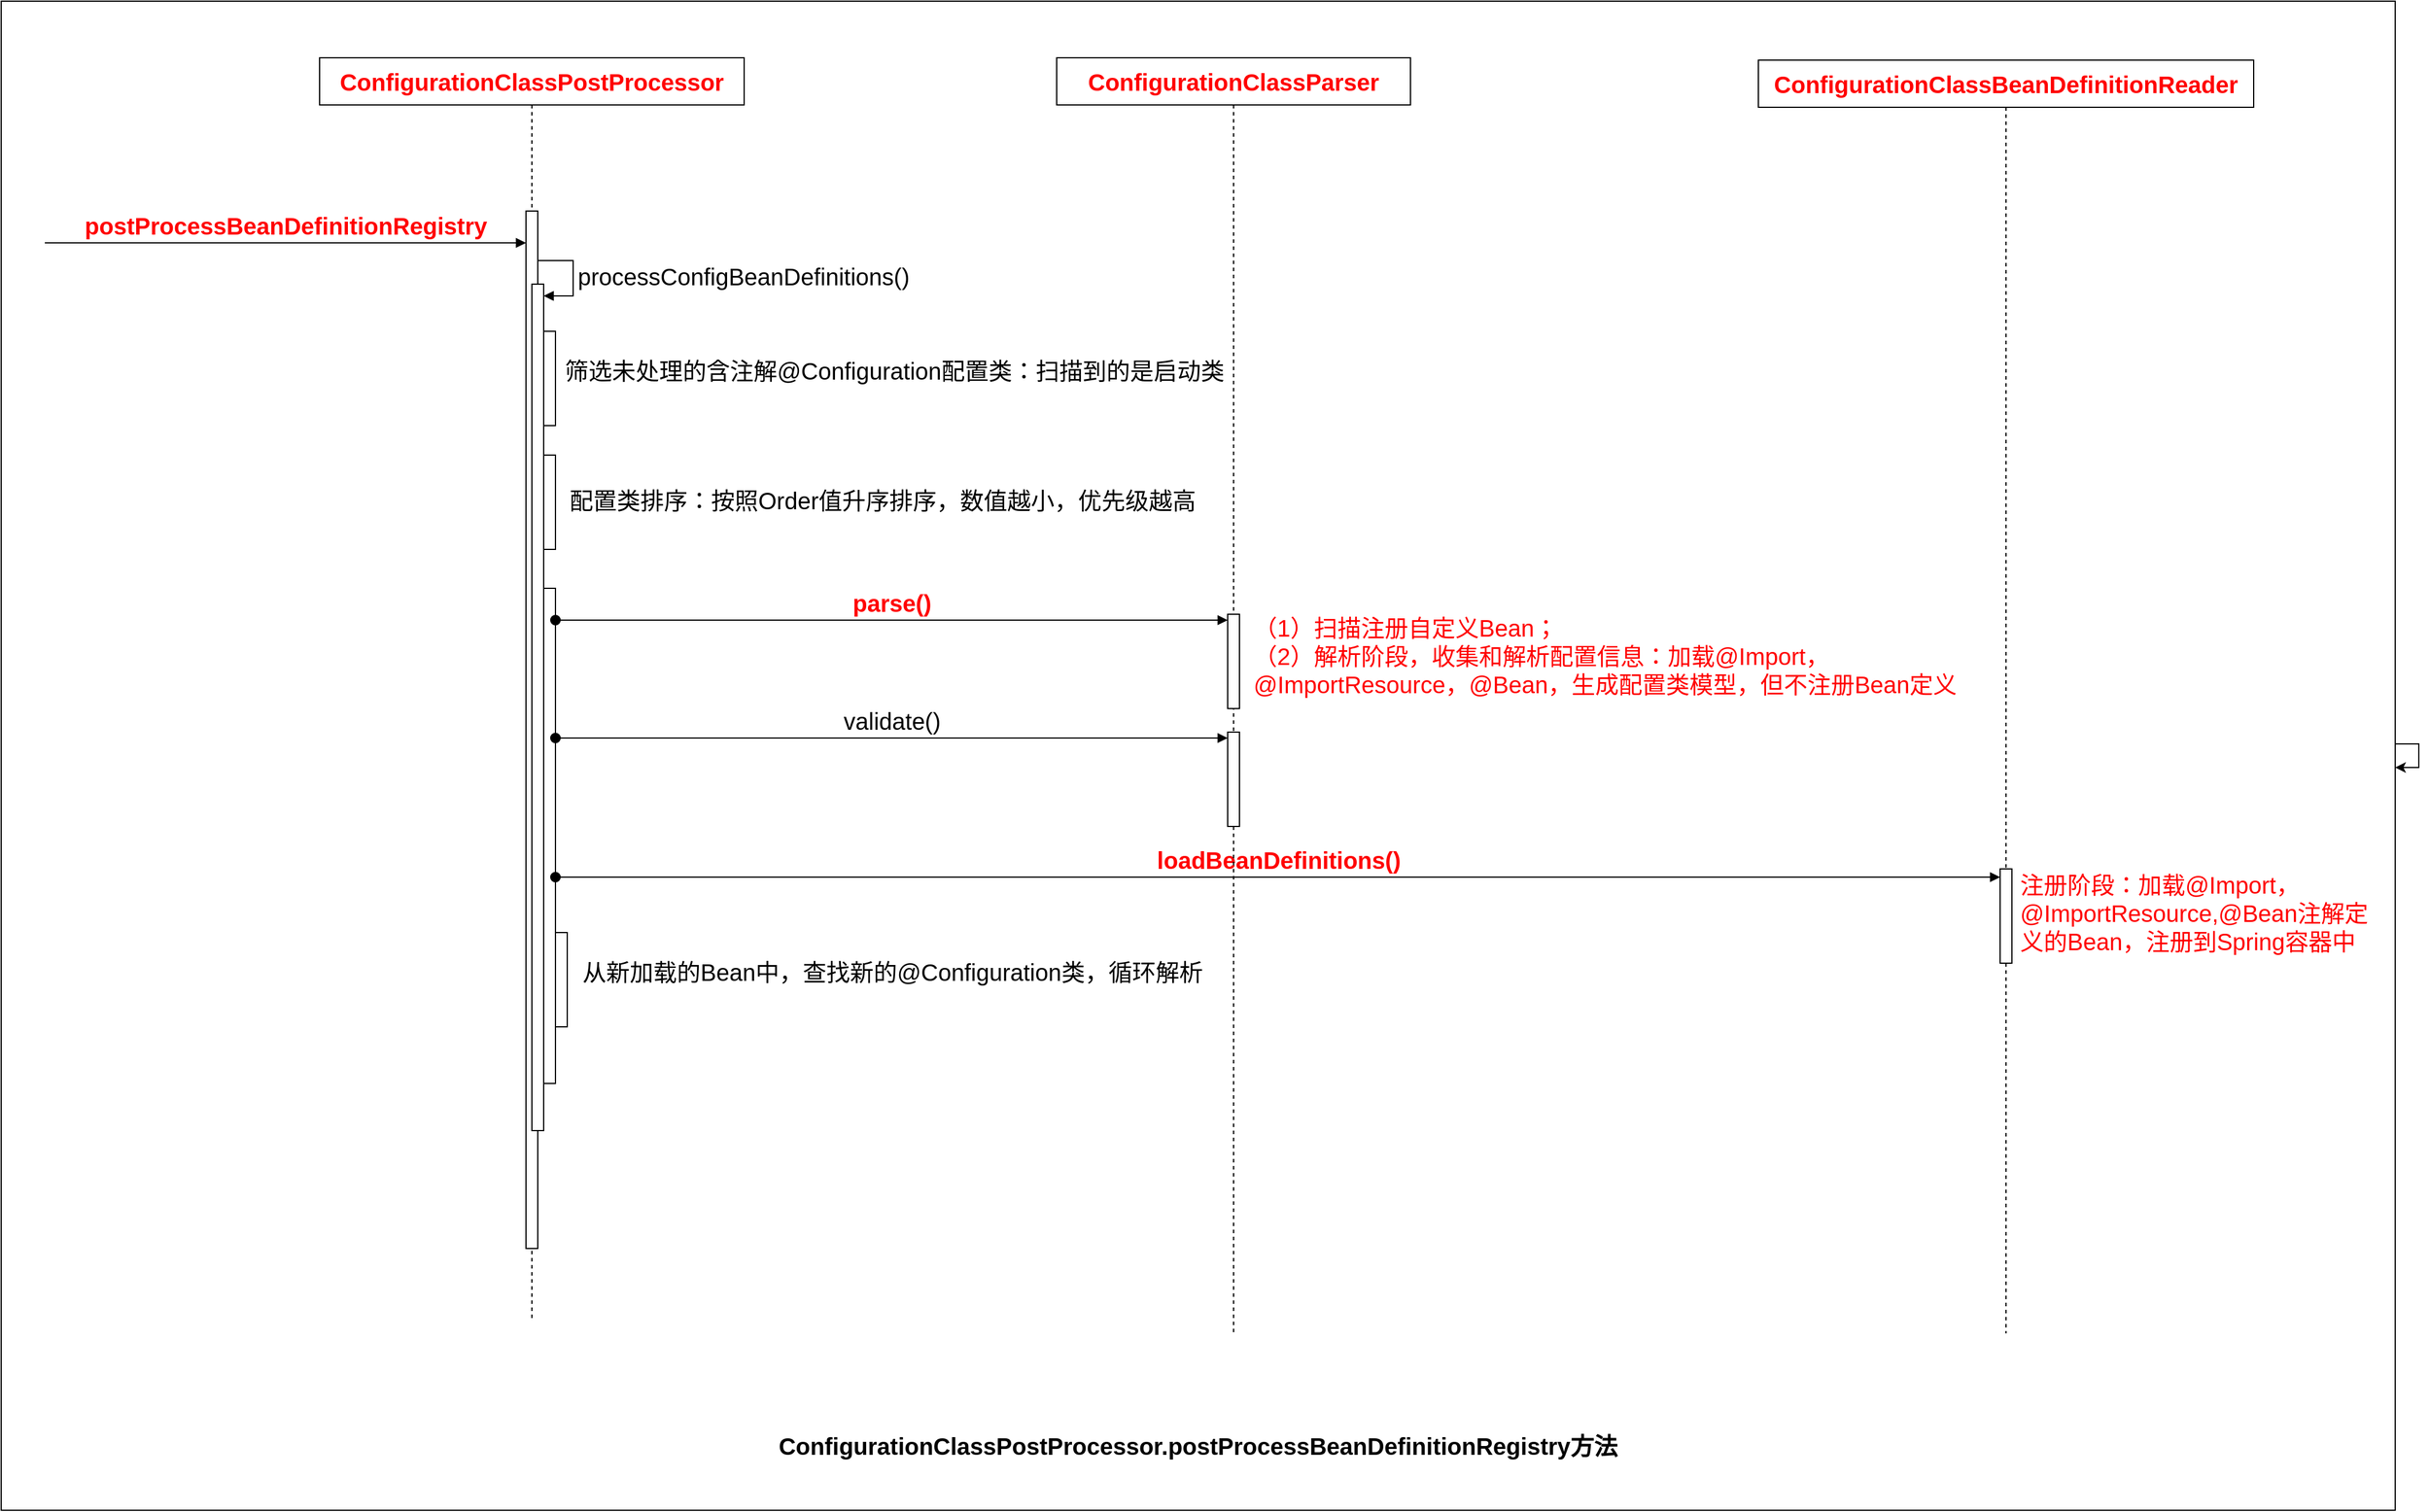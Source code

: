 <mxfile version="28.2.5">
  <diagram name="第 1 页" id="A2wYnKDMZFF023bxGnZ8">
    <mxGraphModel dx="1319" dy="788" grid="1" gridSize="10" guides="1" tooltips="1" connect="1" arrows="1" fold="1" page="1" pageScale="1" pageWidth="827" pageHeight="1169" background="none" math="0" shadow="0">
      <root>
        <mxCell id="0" />
        <mxCell id="1" parent="0" />
        <mxCell id="8HlDPOHAcPrSxFD7tWNl-6" value="" style="rounded=0;whiteSpace=wrap;html=1;fontSize=20;" parent="1" vertex="1">
          <mxGeometry y="160" width="2030" height="1280" as="geometry" />
        </mxCell>
        <mxCell id="-QrxRBGIXTvyxB3OS5xk-1" value="&lt;span style=&quot;&quot;&gt;&lt;b&gt;ConfigurationClassPostProcessor&lt;/b&gt;&lt;/span&gt;" style="shape=umlLifeline;whiteSpace=wrap;html=1;container=1;dropTarget=0;collapsible=0;recursiveResize=0;outlineConnect=0;portConstraint=eastwest;newEdgeStyle={&quot;curved&quot;:0,&quot;rounded&quot;:0};fontSize=20;fontStyle=0;points=[[0,0,0,0,5],[0,1,0,0,-5],[1,0,0,0,5],[1,1,0,0,-5]];perimeter=rectanglePerimeter;targetShapes=umlLifeline;participant=label;fontColor=#FF0000;" parent="1" vertex="1">
          <mxGeometry x="270" y="208" width="360" height="1072" as="geometry" />
        </mxCell>
        <mxCell id="-QrxRBGIXTvyxB3OS5xk-2" value="" style="html=1;points=[[0,0,0,0,5],[0,1,0,0,-5],[1,0,0,0,5],[1,1,0,0,-5]];perimeter=orthogonalPerimeter;outlineConnect=0;targetShapes=umlLifeline;portConstraint=eastwest;newEdgeStyle={&quot;curved&quot;:0,&quot;rounded&quot;:0};fontSize=20;" parent="-QrxRBGIXTvyxB3OS5xk-1" vertex="1">
          <mxGeometry x="175" y="130" width="10" height="880" as="geometry" />
        </mxCell>
        <mxCell id="-eeheK5-7ZrguBqARGBb-1" value="" style="html=1;points=[[0,0,0,0,5],[0,1,0,0,-5],[1,0,0,0,5],[1,1,0,0,-5]];perimeter=orthogonalPerimeter;outlineConnect=0;targetShapes=umlLifeline;portConstraint=eastwest;newEdgeStyle={&quot;curved&quot;:0,&quot;rounded&quot;:0};" parent="-QrxRBGIXTvyxB3OS5xk-1" vertex="1">
          <mxGeometry x="180" y="192" width="10" height="718" as="geometry" />
        </mxCell>
        <mxCell id="-eeheK5-7ZrguBqARGBb-2" value="processConfigBeanDefinitions()" style="html=1;align=left;spacingLeft=2;endArrow=block;rounded=0;edgeStyle=orthogonalEdgeStyle;curved=0;rounded=0;fontSize=20;" parent="-QrxRBGIXTvyxB3OS5xk-1" target="-eeheK5-7ZrguBqARGBb-1" edge="1">
          <mxGeometry relative="1" as="geometry">
            <mxPoint x="185" y="172" as="sourcePoint" />
            <Array as="points">
              <mxPoint x="215" y="202" />
            </Array>
          </mxGeometry>
        </mxCell>
        <mxCell id="-eeheK5-7ZrguBqARGBb-3" value="" style="html=1;points=[[0,0,0,0,5],[0,1,0,0,-5],[1,0,0,0,5],[1,1,0,0,-5]];perimeter=orthogonalPerimeter;outlineConnect=0;targetShapes=umlLifeline;portConstraint=eastwest;newEdgeStyle={&quot;curved&quot;:0,&quot;rounded&quot;:0};" parent="-QrxRBGIXTvyxB3OS5xk-1" vertex="1">
          <mxGeometry x="190" y="232" width="10" height="80" as="geometry" />
        </mxCell>
        <mxCell id="-eeheK5-7ZrguBqARGBb-6" value="" style="html=1;points=[[0,0,0,0,5],[0,1,0,0,-5],[1,0,0,0,5],[1,1,0,0,-5]];perimeter=orthogonalPerimeter;outlineConnect=0;targetShapes=umlLifeline;portConstraint=eastwest;newEdgeStyle={&quot;curved&quot;:0,&quot;rounded&quot;:0};" parent="-QrxRBGIXTvyxB3OS5xk-1" vertex="1">
          <mxGeometry x="190" y="337" width="10" height="80" as="geometry" />
        </mxCell>
        <mxCell id="-eeheK5-7ZrguBqARGBb-17" value="" style="html=1;points=[[0,0,0,0,5],[0,1,0,0,-5],[1,0,0,0,5],[1,1,0,0,-5]];perimeter=orthogonalPerimeter;outlineConnect=0;targetShapes=umlLifeline;portConstraint=eastwest;newEdgeStyle={&quot;curved&quot;:0,&quot;rounded&quot;:0};" parent="-QrxRBGIXTvyxB3OS5xk-1" vertex="1">
          <mxGeometry x="190" y="450" width="10" height="420" as="geometry" />
        </mxCell>
        <mxCell id="-eeheK5-7ZrguBqARGBb-16" value="&lt;b&gt;&lt;font style=&quot;color: rgb(255, 0, 0);&quot;&gt;loadBeanDefinitions()&lt;/font&gt;&lt;/b&gt;" style="html=1;verticalAlign=bottom;startArrow=oval;endArrow=block;startSize=8;curved=0;rounded=0;entryX=0;entryY=0;entryDx=0;entryDy=5;fontSize=20;" parent="-QrxRBGIXTvyxB3OS5xk-1" source="-eeheK5-7ZrguBqARGBb-17" edge="1">
          <mxGeometry relative="1" as="geometry">
            <mxPoint x="310" y="695" as="sourcePoint" />
            <mxPoint x="1425.0" y="695.0" as="targetPoint" />
          </mxGeometry>
        </mxCell>
        <mxCell id="-eeheK5-7ZrguBqARGBb-18" value="" style="html=1;points=[[0,0,0,0,5],[0,1,0,0,-5],[1,0,0,0,5],[1,1,0,0,-5]];perimeter=orthogonalPerimeter;outlineConnect=0;targetShapes=umlLifeline;portConstraint=eastwest;newEdgeStyle={&quot;curved&quot;:0,&quot;rounded&quot;:0};" parent="-QrxRBGIXTvyxB3OS5xk-1" vertex="1">
          <mxGeometry x="200" y="742" width="10" height="80" as="geometry" />
        </mxCell>
        <mxCell id="-QrxRBGIXTvyxB3OS5xk-56" value="&lt;span style=&quot;&quot;&gt;postProcessBeanDefinitionRegistry&lt;/span&gt;" style="html=1;verticalAlign=bottom;endArrow=block;curved=0;rounded=0;fontSize=20;fontStyle=1;fontColor=#FF0000;" parent="1" target="-QrxRBGIXTvyxB3OS5xk-2" edge="1">
          <mxGeometry x="-0.002" relative="1" as="geometry">
            <mxPoint x="37" y="365" as="sourcePoint" />
            <mxPoint x="325" y="365" as="targetPoint" />
            <mxPoint as="offset" />
          </mxGeometry>
        </mxCell>
        <mxCell id="-QrxRBGIXTvyxB3OS5xk-58" value="&lt;font style=&quot;color: rgb(0, 0, 0);&quot;&gt;&lt;b&gt;ConfigurationClassPostProcessor&lt;/b&gt;.&lt;span style=&quot;text-wrap-mode: nowrap; background-color: rgb(255, 255, 255);&quot;&gt;postProcessBeanDefinitionRegistry&lt;/span&gt;&lt;span style=&quot;background-color: transparent;&quot;&gt;方法&lt;/span&gt;&lt;/font&gt;" style="text;html=1;whiteSpace=wrap;strokeColor=none;fillColor=none;align=center;verticalAlign=middle;rounded=0;fontSize=20;fontStyle=1" parent="1" vertex="1">
          <mxGeometry x="610" y="1350" width="810" height="70" as="geometry" />
        </mxCell>
        <mxCell id="mUYwK8JGR3BNWhhx3xwo-4" value="&lt;span style=&quot;text-align: left; text-wrap-mode: nowrap; background-color: rgb(255, 255, 255);&quot;&gt;ConfigurationClassParser&lt;/span&gt;" style="shape=umlLifeline;perimeter=lifelinePerimeter;whiteSpace=wrap;html=1;container=1;dropTarget=0;collapsible=0;recursiveResize=0;outlineConnect=0;portConstraint=eastwest;newEdgeStyle={&quot;curved&quot;:0,&quot;rounded&quot;:0};fontSize=20;fontStyle=1;fontColor=#FF0000;" parent="1" vertex="1">
          <mxGeometry x="895" y="208" width="300" height="1082" as="geometry" />
        </mxCell>
        <mxCell id="-eeheK5-7ZrguBqARGBb-8" value="" style="html=1;points=[[0,0,0,0,5],[0,1,0,0,-5],[1,0,0,0,5],[1,1,0,0,-5]];perimeter=orthogonalPerimeter;outlineConnect=0;targetShapes=umlLifeline;portConstraint=eastwest;newEdgeStyle={&quot;curved&quot;:0,&quot;rounded&quot;:0};" parent="mUYwK8JGR3BNWhhx3xwo-4" vertex="1">
          <mxGeometry x="145" y="472" width="10" height="80" as="geometry" />
        </mxCell>
        <mxCell id="-eeheK5-7ZrguBqARGBb-4" value="筛选未处理的含注解@Configuration配置类：扫描到的是启动类" style="text;html=1;align=left;verticalAlign=middle;whiteSpace=wrap;rounded=0;fontSize=20;" parent="1" vertex="1">
          <mxGeometry x="476" y="450" width="589" height="45" as="geometry" />
        </mxCell>
        <mxCell id="-eeheK5-7ZrguBqARGBb-7" value="配置类排序：按照Order值升序排序，数值越小，优先级越高" style="text;html=1;align=left;verticalAlign=middle;whiteSpace=wrap;rounded=0;fontSize=20;" parent="1" vertex="1">
          <mxGeometry x="480" y="560" width="550" height="45" as="geometry" />
        </mxCell>
        <mxCell id="-eeheK5-7ZrguBqARGBb-10" value="" style="html=1;points=[[0,0,0,0,5],[0,1,0,0,-5],[1,0,0,0,5],[1,1,0,0,-5]];perimeter=orthogonalPerimeter;outlineConnect=0;targetShapes=umlLifeline;portConstraint=eastwest;newEdgeStyle={&quot;curved&quot;:0,&quot;rounded&quot;:0};" parent="1" vertex="1">
          <mxGeometry x="1040" y="780" width="10" height="80" as="geometry" />
        </mxCell>
        <mxCell id="-eeheK5-7ZrguBqARGBb-12" value="&lt;div&gt;&lt;span style=&quot;color: rgb(255, 0, 0); font-size: 20px; text-wrap-mode: nowrap; background-color: rgb(255, 255, 255);&quot;&gt;（1）扫描注册自定义Bean；&lt;/span&gt;&lt;/div&gt;&lt;span style=&quot;color: rgb(255, 0, 0); font-size: 20px; text-wrap-mode: nowrap; background-color: rgb(255, 255, 255);&quot;&gt;（2）解析阶段，收集和解析配置信息：加载@Import，&lt;/span&gt;&lt;span style=&quot;color: rgb(255, 0, 0); font-size: 20px; text-wrap-mode: nowrap; background-color: transparent;&quot;&gt;@ImportResource，@Bean，生成配置类模型，但不注册Bean定义&lt;/span&gt;" style="text;html=1;align=left;verticalAlign=middle;whiteSpace=wrap;rounded=0;" parent="1" vertex="1">
          <mxGeometry x="1060" y="670" width="620" height="90" as="geometry" />
        </mxCell>
        <mxCell id="-eeheK5-7ZrguBqARGBb-13" value="&lt;span style=&quot;text-align: left; text-wrap-mode: nowrap; background-color: rgb(255, 255, 255);&quot;&gt;ConfigurationClassBeanDefinitionReader&lt;/span&gt;" style="shape=umlLifeline;perimeter=lifelinePerimeter;whiteSpace=wrap;html=1;container=1;dropTarget=0;collapsible=0;recursiveResize=0;outlineConnect=0;portConstraint=eastwest;newEdgeStyle={&quot;curved&quot;:0,&quot;rounded&quot;:0};fontSize=20;fontStyle=1;fontColor=#FF0000;" parent="1" vertex="1">
          <mxGeometry x="1490" y="210" width="420" height="1080" as="geometry" />
        </mxCell>
        <mxCell id="-eeheK5-7ZrguBqARGBb-15" value="" style="html=1;points=[[0,0,0,0,5],[0,1,0,0,-5],[1,0,0,0,5],[1,1,0,0,-5]];perimeter=orthogonalPerimeter;outlineConnect=0;targetShapes=umlLifeline;portConstraint=eastwest;newEdgeStyle={&quot;curved&quot;:0,&quot;rounded&quot;:0};" parent="-eeheK5-7ZrguBqARGBb-13" vertex="1">
          <mxGeometry x="205" y="686" width="10" height="80" as="geometry" />
        </mxCell>
        <mxCell id="-eeheK5-7ZrguBqARGBb-9" value="parse()" style="html=1;verticalAlign=bottom;startArrow=oval;endArrow=block;startSize=8;curved=0;rounded=0;entryX=0;entryY=0;entryDx=0;entryDy=5;fontSize=20;fontColor=#FF0000;fontStyle=1" parent="1" source="-eeheK5-7ZrguBqARGBb-17" target="-eeheK5-7ZrguBqARGBb-8" edge="1">
          <mxGeometry relative="1" as="geometry">
            <mxPoint x="530" y="690" as="sourcePoint" />
          </mxGeometry>
        </mxCell>
        <mxCell id="-eeheK5-7ZrguBqARGBb-11" value="validate()" style="html=1;verticalAlign=bottom;startArrow=oval;endArrow=block;startSize=8;curved=0;rounded=0;entryX=0;entryY=0;entryDx=0;entryDy=5;fontSize=20;" parent="1" source="-eeheK5-7ZrguBqARGBb-17" target="-eeheK5-7ZrguBqARGBb-10" edge="1">
          <mxGeometry relative="1" as="geometry">
            <mxPoint x="550" y="785" as="sourcePoint" />
          </mxGeometry>
        </mxCell>
        <mxCell id="-eeheK5-7ZrguBqARGBb-19" value="从新加载的Bean中，查找新的@Configuration类，循环解析" style="text;html=1;align=left;verticalAlign=middle;whiteSpace=wrap;rounded=0;fontSize=20;" parent="1" vertex="1">
          <mxGeometry x="491" y="960" width="559" height="45" as="geometry" />
        </mxCell>
        <mxCell id="-eeheK5-7ZrguBqARGBb-20" value="注册阶段：加载@Import，&lt;div&gt;@ImportResource,@Bean注解定义的Bean，注册到Spring容器中&lt;/div&gt;" style="text;html=1;align=left;verticalAlign=middle;whiteSpace=wrap;rounded=0;fontColor=#FF0000;fontSize=20;" parent="1" vertex="1">
          <mxGeometry x="1710" y="896" width="300" height="74" as="geometry" />
        </mxCell>
        <mxCell id="-eeheK5-7ZrguBqARGBb-21" style="edgeStyle=orthogonalEdgeStyle;rounded=0;orthogonalLoop=1;jettySize=auto;html=1;" parent="1" source="8HlDPOHAcPrSxFD7tWNl-6" target="8HlDPOHAcPrSxFD7tWNl-6" edge="1">
          <mxGeometry relative="1" as="geometry" />
        </mxCell>
      </root>
    </mxGraphModel>
  </diagram>
</mxfile>
